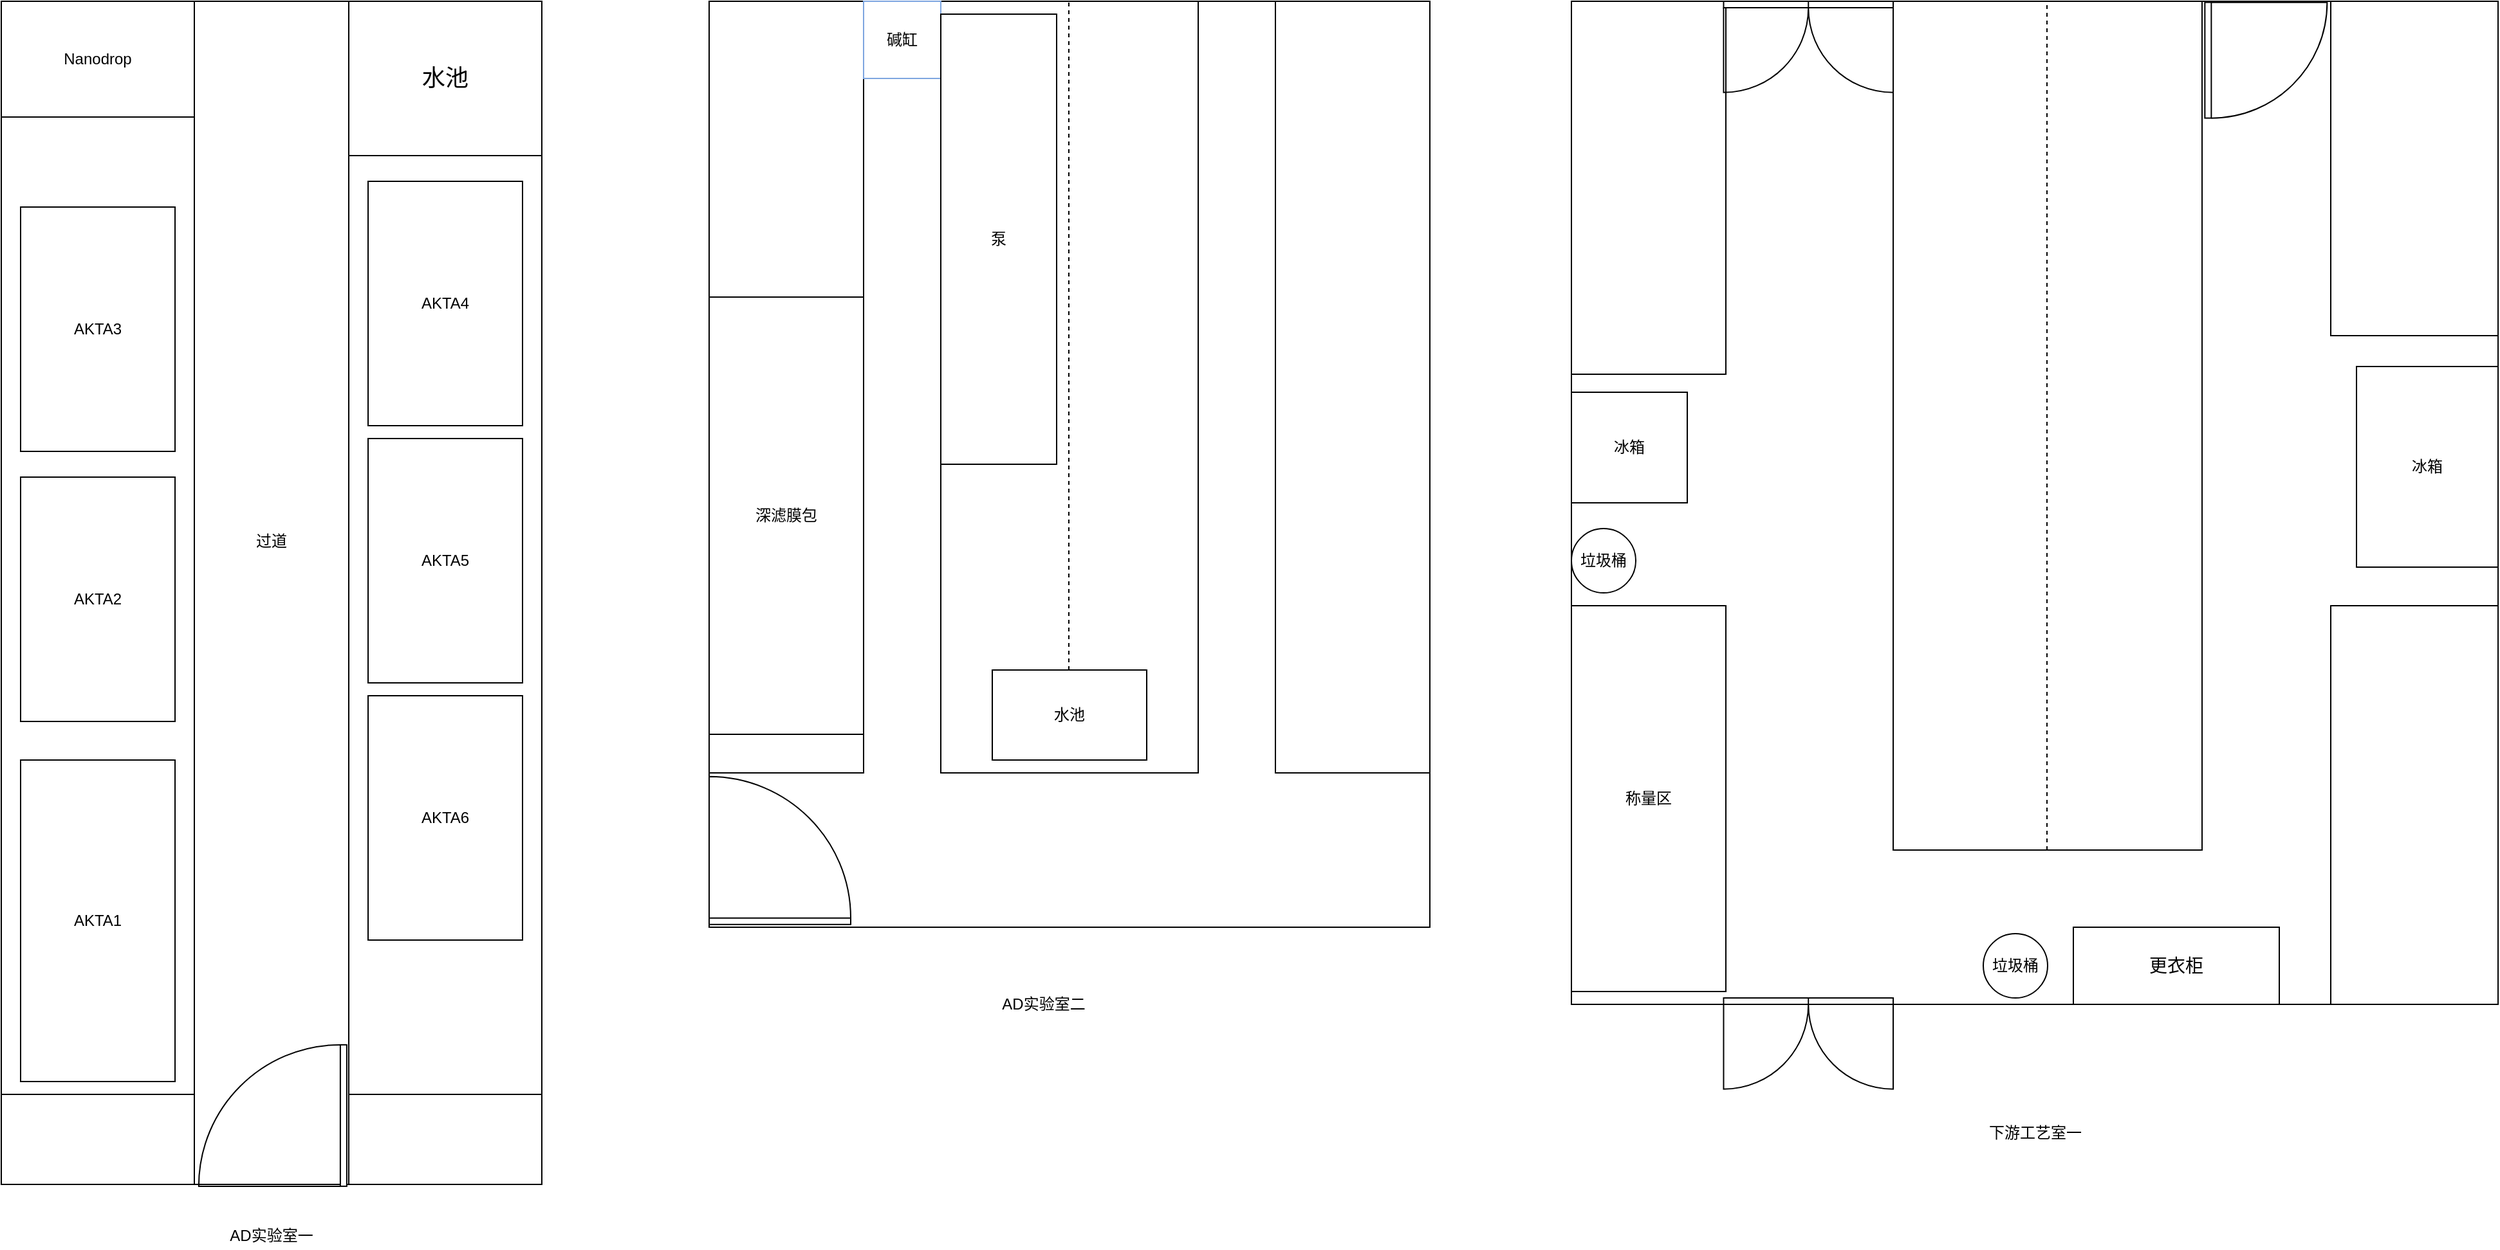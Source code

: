 <mxfile version="14.0.1" type="github">
  <diagram id="v_YiSr3cnpdIU_d-b2BK" name="Page-1">
    <mxGraphModel dx="1422" dy="794" grid="1" gridSize="10" guides="1" tooltips="1" connect="1" arrows="1" fold="1" page="1" pageScale="1" pageWidth="1169" pageHeight="827" math="0" shadow="0">
      <root>
        <mxCell id="0" />
        <mxCell id="1" parent="0" />
        <mxCell id="CAC4-D8hJNHPORFLdOr4-2" value="" style="rounded=0;whiteSpace=wrap;html=1;" vertex="1" parent="1">
          <mxGeometry x="90" y="80" width="420" height="850" as="geometry" />
        </mxCell>
        <mxCell id="CAC4-D8hJNHPORFLdOr4-3" value="" style="rounded=0;whiteSpace=wrap;html=1;" vertex="1" parent="1">
          <mxGeometry x="240" y="80" width="120" height="920" as="geometry" />
        </mxCell>
        <mxCell id="CAC4-D8hJNHPORFLdOr4-4" value="" style="rounded=0;whiteSpace=wrap;html=1;" vertex="1" parent="1">
          <mxGeometry x="90" y="930" width="150" height="70" as="geometry" />
        </mxCell>
        <mxCell id="CAC4-D8hJNHPORFLdOr4-5" value="" style="rounded=0;whiteSpace=wrap;html=1;" vertex="1" parent="1">
          <mxGeometry x="360" y="930" width="150" height="70" as="geometry" />
        </mxCell>
        <mxCell id="CAC4-D8hJNHPORFLdOr4-6" value="&lt;font style=&quot;font-size: 18px&quot;&gt;水池&lt;/font&gt;" style="rounded=0;whiteSpace=wrap;html=1;" vertex="1" parent="1">
          <mxGeometry x="360" y="80" width="150" height="120" as="geometry" />
        </mxCell>
        <mxCell id="CAC4-D8hJNHPORFLdOr4-7" value="过道" style="text;html=1;strokeColor=none;fillColor=none;align=center;verticalAlign=middle;whiteSpace=wrap;rounded=0;" vertex="1" parent="1">
          <mxGeometry x="280" y="490" width="40" height="20" as="geometry" />
        </mxCell>
        <mxCell id="CAC4-D8hJNHPORFLdOr4-8" value="Nanodrop" style="rounded=0;whiteSpace=wrap;html=1;" vertex="1" parent="1">
          <mxGeometry x="90" y="80" width="150" height="90" as="geometry" />
        </mxCell>
        <mxCell id="CAC4-D8hJNHPORFLdOr4-9" value="AKTA1" style="rounded=0;whiteSpace=wrap;html=1;" vertex="1" parent="1">
          <mxGeometry x="105" y="670" width="120" height="250" as="geometry" />
        </mxCell>
        <mxCell id="CAC4-D8hJNHPORFLdOr4-15" value="AKTA2" style="rounded=0;whiteSpace=wrap;html=1;" vertex="1" parent="1">
          <mxGeometry x="105" y="450" width="120" height="190" as="geometry" />
        </mxCell>
        <mxCell id="CAC4-D8hJNHPORFLdOr4-16" value="AKTA3" style="rounded=0;whiteSpace=wrap;html=1;" vertex="1" parent="1">
          <mxGeometry x="105" y="240" width="120" height="190" as="geometry" />
        </mxCell>
        <mxCell id="CAC4-D8hJNHPORFLdOr4-17" value="AKTA4" style="rounded=0;whiteSpace=wrap;html=1;" vertex="1" parent="1">
          <mxGeometry x="375" y="220" width="120" height="190" as="geometry" />
        </mxCell>
        <mxCell id="CAC4-D8hJNHPORFLdOr4-18" value="AKTA5" style="rounded=0;whiteSpace=wrap;html=1;" vertex="1" parent="1">
          <mxGeometry x="375" y="420" width="120" height="190" as="geometry" />
        </mxCell>
        <mxCell id="CAC4-D8hJNHPORFLdOr4-19" value="AKTA6" style="rounded=0;whiteSpace=wrap;html=1;" vertex="1" parent="1">
          <mxGeometry x="375" y="620" width="120" height="190" as="geometry" />
        </mxCell>
        <mxCell id="CAC4-D8hJNHPORFLdOr4-20" value="AD实验室一" style="text;html=1;strokeColor=none;fillColor=none;align=center;verticalAlign=middle;whiteSpace=wrap;rounded=0;" vertex="1" parent="1">
          <mxGeometry x="245" y="1030" width="110" height="20" as="geometry" />
        </mxCell>
        <mxCell id="CAC4-D8hJNHPORFLdOr4-21" value="" style="rounded=0;whiteSpace=wrap;html=1;" vertex="1" parent="1">
          <mxGeometry x="640" y="80" width="560" height="720" as="geometry" />
        </mxCell>
        <mxCell id="CAC4-D8hJNHPORFLdOr4-22" value="" style="rounded=0;whiteSpace=wrap;html=1;" vertex="1" parent="1">
          <mxGeometry x="820" y="80" width="200" height="600" as="geometry" />
        </mxCell>
        <mxCell id="CAC4-D8hJNHPORFLdOr4-25" value="" style="endArrow=none;dashed=1;html=1;startSize=6;" edge="1" parent="1">
          <mxGeometry width="50" height="50" relative="1" as="geometry">
            <mxPoint x="919.5" y="600" as="sourcePoint" />
            <mxPoint x="919.5" y="80" as="targetPoint" />
          </mxGeometry>
        </mxCell>
        <mxCell id="CAC4-D8hJNHPORFLdOr4-26" value="水池" style="rounded=0;whiteSpace=wrap;html=1;" vertex="1" parent="1">
          <mxGeometry x="860" y="600" width="120" height="70" as="geometry" />
        </mxCell>
        <mxCell id="CAC4-D8hJNHPORFLdOr4-27" value="" style="rounded=0;whiteSpace=wrap;html=1;" vertex="1" parent="1">
          <mxGeometry x="640" y="80" width="120" height="600" as="geometry" />
        </mxCell>
        <mxCell id="CAC4-D8hJNHPORFLdOr4-28" value="" style="rounded=0;whiteSpace=wrap;html=1;" vertex="1" parent="1">
          <mxGeometry x="1080" y="80" width="120" height="600" as="geometry" />
        </mxCell>
        <mxCell id="CAC4-D8hJNHPORFLdOr4-29" value="碱缸" style="rounded=0;whiteSpace=wrap;html=1;strokeColor=#7EA6E0;" vertex="1" parent="1">
          <mxGeometry x="760" y="80" width="60" height="60" as="geometry" />
        </mxCell>
        <mxCell id="CAC4-D8hJNHPORFLdOr4-30" value="&lt;font color=&quot;#000000&quot;&gt;泵&lt;/font&gt;" style="rounded=0;whiteSpace=wrap;html=1;fontColor=#7EA6E0;" vertex="1" parent="1">
          <mxGeometry x="820" y="90" width="90" height="350" as="geometry" />
        </mxCell>
        <mxCell id="CAC4-D8hJNHPORFLdOr4-31" value="&lt;font color=&quot;#000000&quot;&gt;深滤膜包&lt;/font&gt;" style="rounded=0;whiteSpace=wrap;html=1;strokeColor=#000000;fontColor=#7EA6E0;" vertex="1" parent="1">
          <mxGeometry x="640" y="310" width="120" height="340" as="geometry" />
        </mxCell>
        <mxCell id="CAC4-D8hJNHPORFLdOr4-32" value="AD实验室二" style="text;html=1;strokeColor=none;fillColor=none;align=center;verticalAlign=middle;whiteSpace=wrap;rounded=0;" vertex="1" parent="1">
          <mxGeometry x="840" y="850" width="120" height="20" as="geometry" />
        </mxCell>
        <mxCell id="CAC4-D8hJNHPORFLdOr4-33" value="" style="rounded=0;whiteSpace=wrap;html=1;" vertex="1" parent="1">
          <mxGeometry x="1310" y="80" width="720" height="780" as="geometry" />
        </mxCell>
        <mxCell id="CAC4-D8hJNHPORFLdOr4-34" value="" style="rounded=0;whiteSpace=wrap;html=1;" vertex="1" parent="1">
          <mxGeometry x="1560" y="80" width="240" height="660" as="geometry" />
        </mxCell>
        <mxCell id="CAC4-D8hJNHPORFLdOr4-35" value="" style="endArrow=none;dashed=1;html=1;startSize=6;" edge="1" parent="1">
          <mxGeometry width="50" height="50" relative="1" as="geometry">
            <mxPoint x="1679.5" y="740" as="sourcePoint" />
            <mxPoint x="1679.5" y="80" as="targetPoint" />
          </mxGeometry>
        </mxCell>
        <mxCell id="CAC4-D8hJNHPORFLdOr4-37" value="" style="rounded=0;whiteSpace=wrap;html=1;" vertex="1" parent="1">
          <mxGeometry x="1310" y="80" width="120" height="290" as="geometry" />
        </mxCell>
        <mxCell id="CAC4-D8hJNHPORFLdOr4-38" value="" style="rounded=0;whiteSpace=wrap;html=1;" vertex="1" parent="1">
          <mxGeometry x="1900" y="80" width="130" height="260" as="geometry" />
        </mxCell>
        <mxCell id="CAC4-D8hJNHPORFLdOr4-42" value="" style="verticalLabelPosition=bottom;html=1;verticalAlign=top;align=center;shape=mxgraph.floorplan.doorRight;aspect=fixed;strokeColor=#000000;fontColor=#000000;rotation=90;" vertex="1" parent="1">
          <mxGeometry x="245" y="888" width="110" height="116.88" as="geometry" />
        </mxCell>
        <mxCell id="CAC4-D8hJNHPORFLdOr4-44" value="" style="rounded=0;whiteSpace=wrap;html=1;" vertex="1" parent="1">
          <mxGeometry x="1900" y="550" width="130" height="310" as="geometry" />
        </mxCell>
        <mxCell id="CAC4-D8hJNHPORFLdOr4-45" value="称量区" style="rounded=0;whiteSpace=wrap;html=1;" vertex="1" parent="1">
          <mxGeometry x="1310" y="550" width="120" height="300" as="geometry" />
        </mxCell>
        <mxCell id="CAC4-D8hJNHPORFLdOr4-46" value="" style="verticalLabelPosition=bottom;html=1;verticalAlign=top;align=center;shape=mxgraph.floorplan.doorRight;aspect=fixed;strokeColor=#000000;fontColor=#000000;rotation=-180;" vertex="1" parent="1">
          <mxGeometry x="640" y="681" width="110" height="116.88" as="geometry" />
        </mxCell>
        <mxCell id="CAC4-D8hJNHPORFLdOr4-47" value="" style="verticalLabelPosition=bottom;html=1;verticalAlign=top;align=center;shape=mxgraph.floorplan.doorDouble;aspect=fixed;strokeColor=#000000;fontColor=#000000;" vertex="1" parent="1">
          <mxGeometry x="1428.24" y="80" width="131.76" height="70" as="geometry" />
        </mxCell>
        <mxCell id="CAC4-D8hJNHPORFLdOr4-48" value="" style="verticalLabelPosition=bottom;html=1;verticalAlign=top;align=center;shape=mxgraph.floorplan.doorDouble;aspect=fixed;strokeColor=#000000;fontColor=#000000;" vertex="1" parent="1">
          <mxGeometry x="1428.24" y="855" width="131.76" height="70" as="geometry" />
        </mxCell>
        <mxCell id="CAC4-D8hJNHPORFLdOr4-49" value="" style="verticalLabelPosition=bottom;html=1;verticalAlign=top;align=center;shape=mxgraph.floorplan.doorRight;aspect=fixed;strokeColor=#000000;fontColor=#000000;rotation=-90;" vertex="1" parent="1">
          <mxGeometry x="1805" y="78" width="90" height="95.63" as="geometry" />
        </mxCell>
        <mxCell id="CAC4-D8hJNHPORFLdOr4-50" value="&lt;font style=&quot;font-size: 14px&quot;&gt;更衣柜&lt;/font&gt;" style="rounded=0;whiteSpace=wrap;html=1;strokeColor=#000000;fontColor=#000000;" vertex="1" parent="1">
          <mxGeometry x="1700" y="800" width="160" height="60" as="geometry" />
        </mxCell>
        <mxCell id="CAC4-D8hJNHPORFLdOr4-51" value="垃圾桶" style="ellipse;whiteSpace=wrap;html=1;aspect=fixed;strokeColor=#000000;fontColor=#000000;" vertex="1" parent="1">
          <mxGeometry x="1630" y="805" width="50" height="50" as="geometry" />
        </mxCell>
        <mxCell id="CAC4-D8hJNHPORFLdOr4-52" value="垃圾桶" style="ellipse;whiteSpace=wrap;html=1;aspect=fixed;strokeColor=#000000;fontColor=#000000;" vertex="1" parent="1">
          <mxGeometry x="1310" y="490" width="50" height="50" as="geometry" />
        </mxCell>
        <mxCell id="CAC4-D8hJNHPORFLdOr4-53" value="冰箱" style="rounded=0;whiteSpace=wrap;html=1;strokeColor=#000000;fontColor=#000000;" vertex="1" parent="1">
          <mxGeometry x="1310" y="384" width="90" height="86" as="geometry" />
        </mxCell>
        <mxCell id="CAC4-D8hJNHPORFLdOr4-54" value="冰箱" style="rounded=0;whiteSpace=wrap;html=1;strokeColor=#000000;fontColor=#000000;" vertex="1" parent="1">
          <mxGeometry x="1920" y="364" width="110" height="156" as="geometry" />
        </mxCell>
        <mxCell id="CAC4-D8hJNHPORFLdOr4-55" value="下游工艺室一" style="text;html=1;strokeColor=none;fillColor=none;align=center;verticalAlign=middle;whiteSpace=wrap;rounded=0;fontColor=#000000;" vertex="1" parent="1">
          <mxGeometry x="1607.5" y="950" width="125" height="20" as="geometry" />
        </mxCell>
      </root>
    </mxGraphModel>
  </diagram>
</mxfile>
